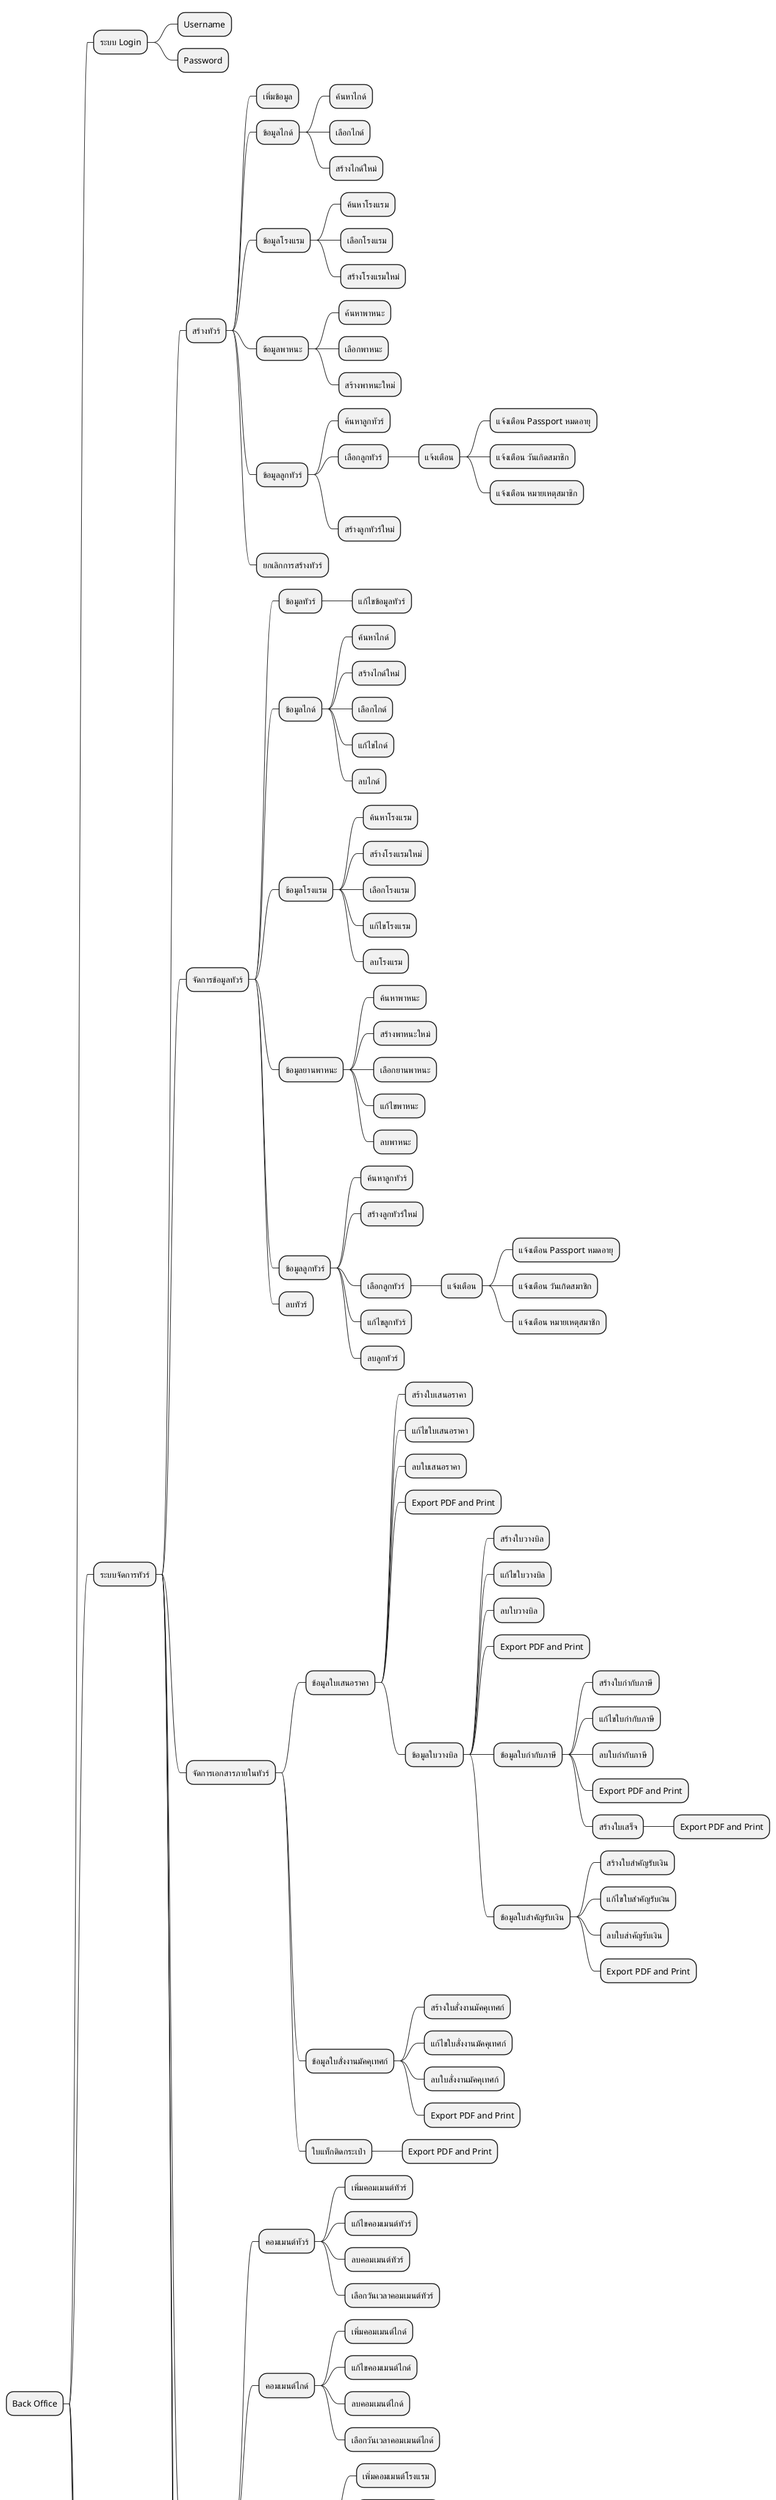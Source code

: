 @startmindmap
* Back Office

** ระบบ Login
*** Username
*** Password
** ระบบจัดการทัวร์
*** สร้างทัวร์
**** เพิ่มข้อมูล
**** ข้อมูลไกด์
***** ค้นหาไกด์
***** เลือกไกด์
***** สร้างไกด์ใหม่
**** ข้อมูลโรงแรม
***** ค้นหาโรงแรม
***** เลือกโรงแรม
***** สร้างโรงแรมใหม่
**** ข้อมูลพาหนะ
***** ค้นหาพาหนะ
***** เลือกพาหนะ
***** สร้างพาหนะใหม่
**** ข้อมูลลูกทัวร์
***** ค้นหาลูกทัวร์
***** เลือกลูกทัวร์
****** แจ้งเตือน
******* แจ้งเตือน Passport หมดอายุ
******* แจ้งเตือน วันเกิดสมาชิก
******* แจ้งเตือน หมายเหตุสมาชิก
***** สร้างลูกทัวร์ใหม่
**** ยกเลิกการสร้างทัวร์
' **** ยกเลิกการสร้างทัวร์
*** จัดการข้อมูลทัวร์
**** ข้อมูลทัวร์
***** แก้ไขข้อมูลทัวร์
**** ข้อมูลไกด์
***** ค้นหาไกด์
***** สร้างไกด์ใหม่
***** เลือกไกด์
***** แก้ไขไกด์
***** ลบไกด์
**** ข้อมูลโรงแรม
***** ค้นหาโรงแรม
***** สร้างโรงแรมใหม่
***** เลือกโรงแรม
***** แก้ไขโรงแรม
***** ลบโรงแรม
**** ข้อมูลยานพาหนะ
***** ค้นหาพาหนะ
***** สร้างพาหนะใหม่
***** เลือกยานพาหนะ
***** แก้ไขพาหนะ
***** ลบพาหนะ
**** ข้อมูลลูกทัวร์
***** ค้นหาลูกทัวร์
***** สร้างลูกทัวร์ใหม่
***** เลือกลูกทัวร์
****** แจ้งเตือน
******* แจ้งเตือน Passport หมดอายุ
******* แจ้งเตือน วันเกิดสมาชิก
******* แจ้งเตือน หมายเหตุสมาชิก
***** แก้ไขลูกทัวร์
***** ลบลูกทัวร์
**** ลบทัวร์
*** จัดการเอกสารภายในทัวร์
**** ข้อมูลใบเสนอราคา
***** สร้างใบเสนอราคา
***** แก้ไขใบเสนอราคา
***** ลบใบเสนอราคา
***** Export PDF and Print
***** ข้อมูลใบวางบิล
****** สร้างใบวางบิล
****** แก้ไขใบวางบิล
****** ลบใบวางบิล
****** Export PDF and Print
****** ข้อมูลใบกำกับภาษี
******* สร้างใบกำกับภาษี
******* แก้ไขใบกำกับภาษี
******* ลบใบกำกับภาษี
******* Export PDF and Print
******* สร้างใบเสร็จ
******** Export PDF and Print
****** ข้อมูลใบสำคัญรับเงิน
******* สร้างใบสำคัญรับเงิน
******* แก้ไขใบสำคัญรับเงิน
******* ลบใบสำคัญรับเงิน
******* Export PDF and Print
**** ข้อมูลใบสั่งงานมัคคุเทศก์
***** สร้างใบสั่งงานมัคคุเทศก์
***** แก้ไขใบสั่งงานมัคคุเทศก์
***** ลบใบสั่งงานมัคคุเทศก์
***** Export PDF and Print
**** ใบแท็กติดกระเป๋า
***** Export PDF and Print
*** คอมเมนต์
**** คอมเมนต์ทัวร์
***** เพิ่มคอมเมนต์ทัวร์
***** แก้ไขคอมเมนต์ทัวร์
***** ลบคอมเมนต์ทัวร์
***** เลือกวันเวลาคอมเมนต์ทัวร์
**** คอมเมนต์ไกด์
***** เพิ่มคอมเมนต์ไกด์
***** แก้ไขคอมเมนต์ไกด์
***** ลบคอมเมนต์ไกด์
***** เลือกวันเวลาคอมเมนต์ไกด์
**** คอมเมนต์โรงแรม
***** เพิ่มคอมเมนต์โรงแรม
***** แก้ไขคอมเมนต์โรงแรม
***** ลบคอมเมนต์โรงแรม
***** เลือกวันเวลาคอมเมนต์โรงแรม
**** คอมเมนต์สมาชิก
***** เพิ่มคอมเมนต์สมาชิก
***** แก้ไขคอมเมนต์สมาชิก
***** ลบคอมเมนต์สมาชิก
***** เลือกวันเวลาคอมเมนต์สมาชิก
**** คอมเมนต์ยานพาหนะ
***** เพิ่มคอมเมนต์ยานพาหนะ
***** แก้ไขคอมเมนต์ยานพาหนะ
***** ลบคอมเมนต์ยานพาหนะ
***** เลือกวันเวลาคอมเมนต์ยานพาหนะ
*** แจ้งเตือน
**** แจ้งเตือน Passport ลูกทัวร์หมดอายุ (ไม่มั่นใจ*)
*** Export ข้อมูลทัวร์เป็น PDF และ Print
*** สถานะทัวร์
**** สถานะกำลังรอ
**** สถานะพร้อม
**** สถานะจบทริป
** จัดการข้อมูลในระบบ
*** ข้อมูลพนักงาน
**** ค้นหาข้อมูลพนักงาน
**** เพิ่มข้อมูลพนักงาน
**** แก้ไขข้อมูลพนักงาน
**** ลบข้อมูลพนักงาน
**** ระดับพนักงาน
***** ระดับหนึ่ง
****** สิทธิ์สร้างแอคเคาท์ใหม่
****** สิทธิ์อนุมัติใบ 1 2 3 ฯ
****** สิทธิ์ในการทำสิ่งต่าง ๆ
***** ระดับสอง
***** ระดับสาม
***** ระดับสี่
***** ระดับห้า
*** ข้อมูลไกด์
**** ค้นหาข้อมูลไกด์
**** เพิ่มข้อมูลไกด์
**** แก้ไขข้อมูลไกด์
**** ลบข้อมูลไกด์
**** คอมเมนต์ข้อมูลไกด์
***** เพิ่มคอมเมนต์ข้อมูลไกด์
***** แก้ไขคอมเมนต์ข้อมูลไกด์
***** ลบคอมเมนต์ข้อมูลไกด์
*** ข้อมูลโรงแรม
**** ค้นหาข้อมูลโรงแรม
**** เพิ่มข้อมูลโรงแรม
**** แก้ไขข้อมูลโรงแรม
**** ลบข้อมูลโรงแรม
**** คอมเมนต์ข้อมูลโรงแรม
***** เพิ่มคอมเมนต์ข้อมูลโรงแรม
***** แก้ไขคอมเมนต์ข้อมูลโรงแรม
***** ลบคอมเมนต์ข้อมูลโรงแรม
*** ข้อมูลพาหนะ
**** ค้นหาข้อมูลพาหนะ
**** เพิ่มข้อมูลพาหนะ
**** แก้ไขข้อมูลพาหนะ
**** ลบข้อมูลพาหนะ
**** คอมเมนต์ข้อมูลพาหนะ
***** เพิ่มคอมเมนต์ข้อมูลพาหนะ
***** แก้ไขคอมเมนต์ข้อมูลพาหนะ
***** ลบคอมเมนต์ข้อมูลพาหนะ
*** ข้อมูลลูกทัวร์
**** ค้นหาข้อมูลลูกทัวร์
**** เพิ่มข้อมูลลูกทัวร์
**** แก้ไขข้อมูลลูกทัวร์
**** ลบข้อมูลลูกทัวร์
**** คอมเมนต์ข้อมูลลูกทัวร์
***** เพิ่มคอมเมนต์ข้อมูลลูกทัวร์
***** แก้ไขคอมเมนต์ข้อมูลลูกทัวร์
***** ลบคอมเมนต์ข้อมูลลูกทัวร์

** การเงินของบริษัท
*** ข้อมูลใบเบิกค่าใช้จ่าย
**** สร้างใบเบิกเงินสดย่อย
**** แก้ไขใบเบิกเงินสดย่อย
**** ลบใบเบิกเงินสดย่อย
**** Print and export to PDF
**** ข้อมูลใบเคลียร์
***** สร้างใบเคลียร์เงินสด
***** แก้ไขใบเคลียร์เงินสด
***** ลบใบเคลียร์เงินสด
***** Print and export to PDF

** รายงานรายรับรายจ่าย
*** ค้นหารายงานรายรับรายจ่าย
*** แสดงรายงานรายรับรายจ่ายแบบรายวัน
*** แสดงรายงานรายรับรายจ่ายแบบรายรายเดือน
*** แสดงรายงานรายรับรายจ่ายแบบรายปี
*** แสดงรายงานรายรับรายจ่ายแบบรายเดือนแบบวัน
*** Export to Excel
@endmindmap